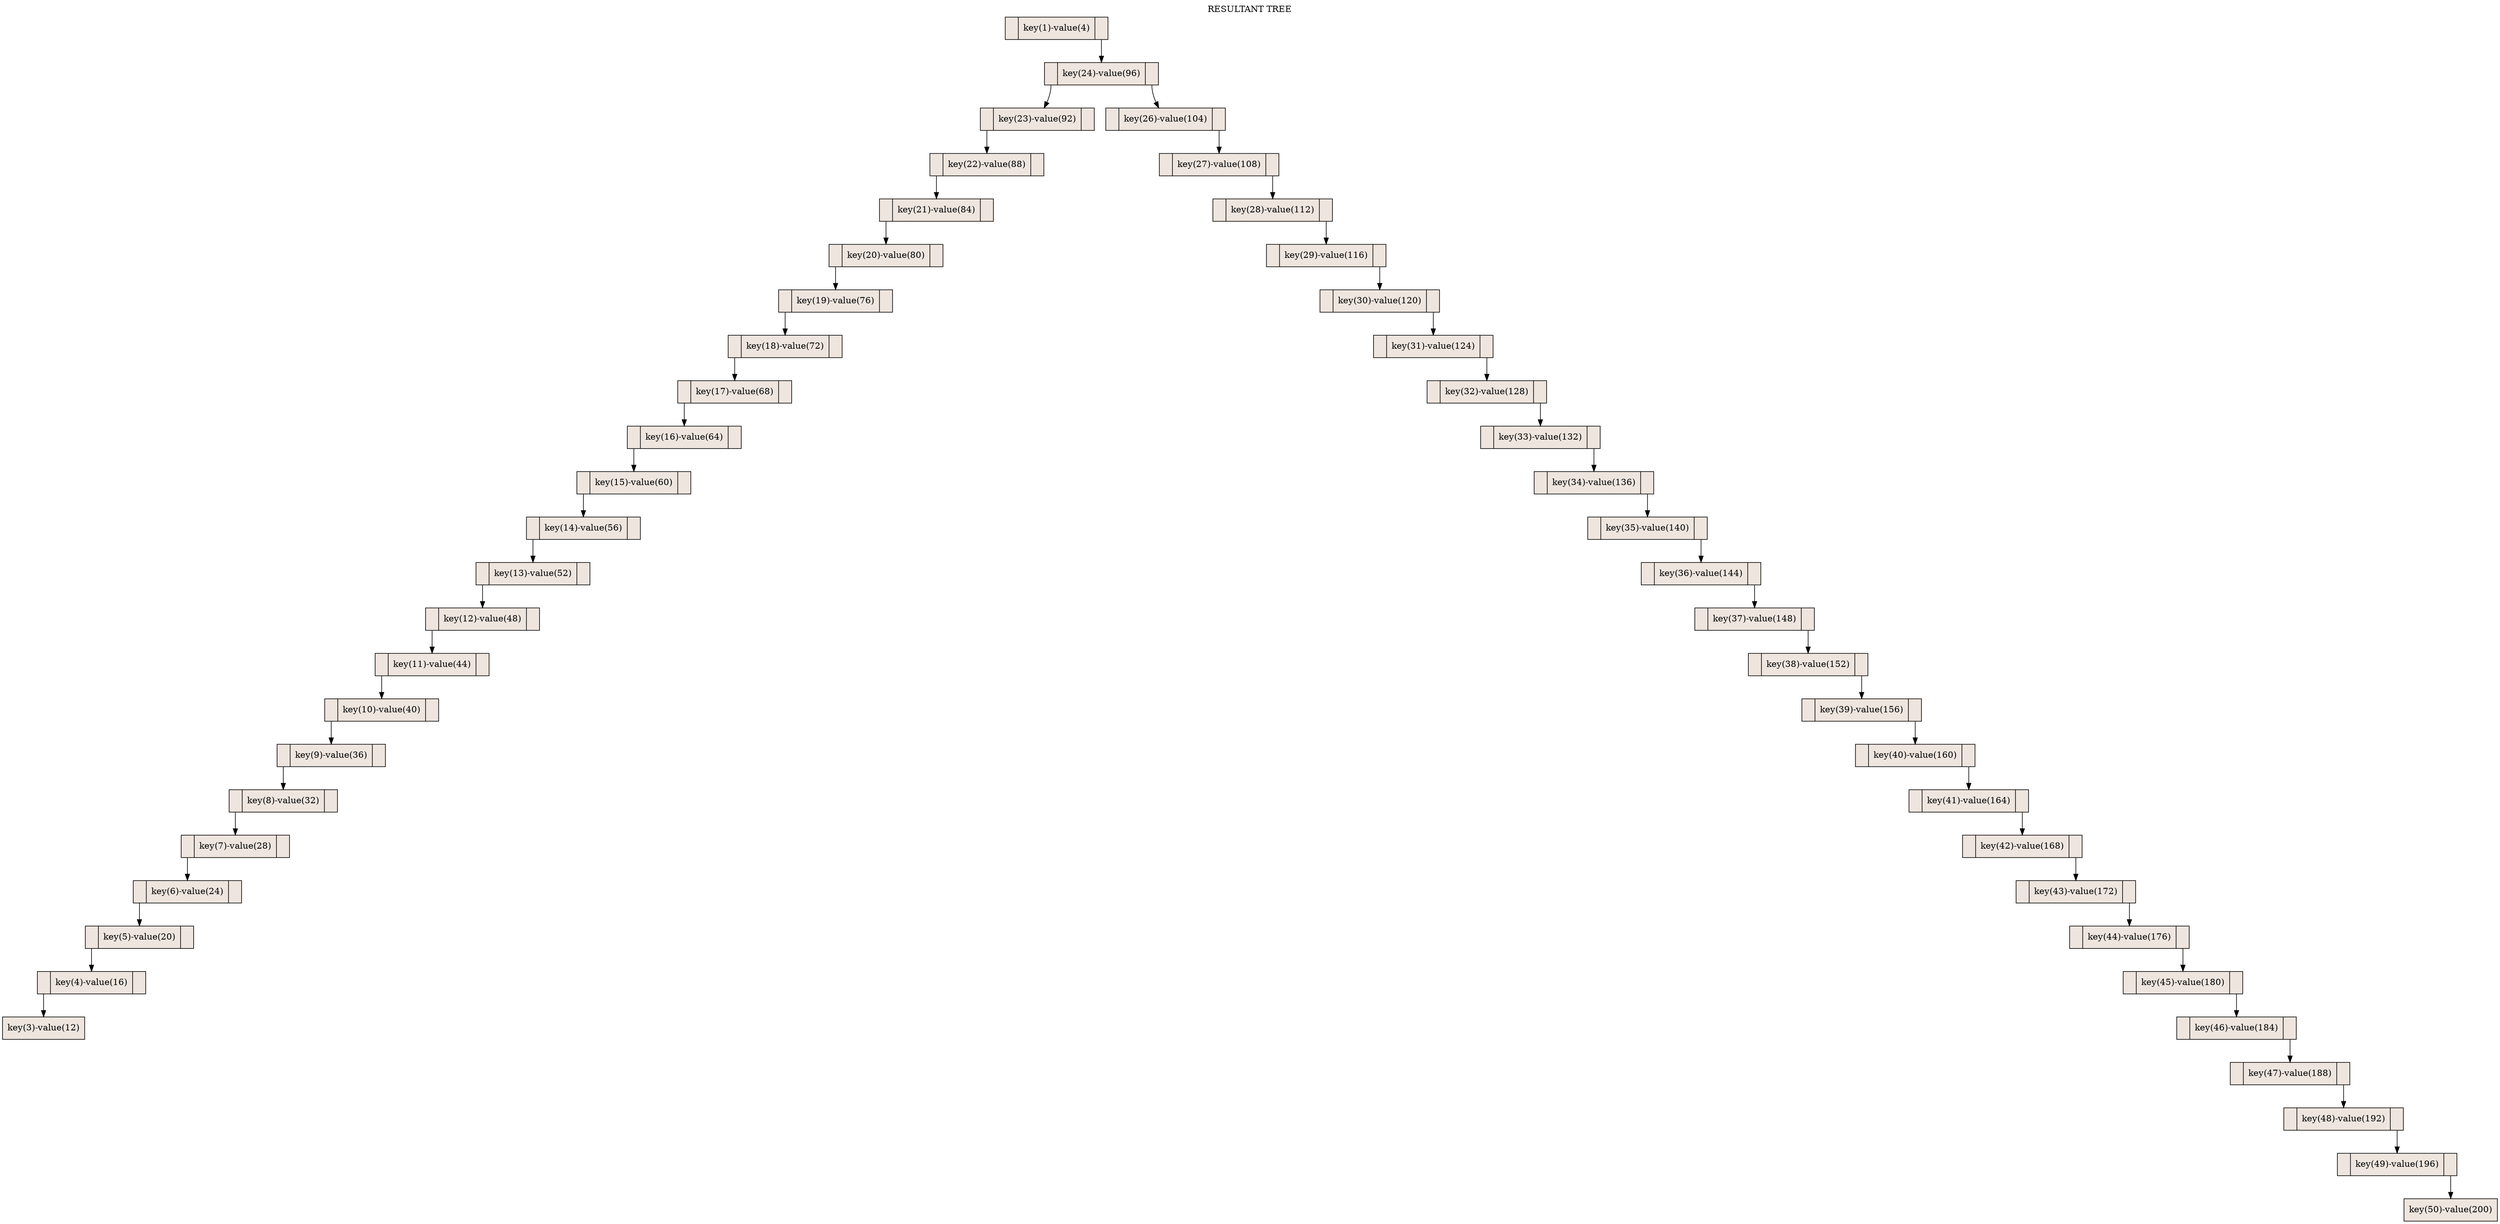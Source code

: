 digraph grafica{
labelloc="t";label ="RESULTANT TREE
"rankdir=TB;
node [shape = record, style=filled, fillcolor=seashell2];
nodo1 [ label ="<C0>|key(1)-value(4)|<C1>"];
nodo24 [ label ="<C0>|key(24)-value(96)|<C1>"];
nodo23 [ label ="<C0>|key(23)-value(92)|<C1>"];
nodo22 [ label ="<C0>|key(22)-value(88)|<C1>"];
nodo21 [ label ="<C0>|key(21)-value(84)|<C1>"];
nodo20 [ label ="<C0>|key(20)-value(80)|<C1>"];
nodo19 [ label ="<C0>|key(19)-value(76)|<C1>"];
nodo18 [ label ="<C0>|key(18)-value(72)|<C1>"];
nodo17 [ label ="<C0>|key(17)-value(68)|<C1>"];
nodo16 [ label ="<C0>|key(16)-value(64)|<C1>"];
nodo15 [ label ="<C0>|key(15)-value(60)|<C1>"];
nodo14 [ label ="<C0>|key(14)-value(56)|<C1>"];
nodo13 [ label ="<C0>|key(13)-value(52)|<C1>"];
nodo12 [ label ="<C0>|key(12)-value(48)|<C1>"];
nodo11 [ label ="<C0>|key(11)-value(44)|<C1>"];
nodo10 [ label ="<C0>|key(10)-value(40)|<C1>"];
nodo9 [ label ="<C0>|key(9)-value(36)|<C1>"];
nodo8 [ label ="<C0>|key(8)-value(32)|<C1>"];
nodo7 [ label ="<C0>|key(7)-value(28)|<C1>"];
nodo6 [ label ="<C0>|key(6)-value(24)|<C1>"];
nodo5 [ label ="<C0>|key(5)-value(20)|<C1>"];
nodo4 [ label ="<C0>|key(4)-value(16)|<C1>"];
nodo3 [ label ="key(3)-value(12)"];
nodo4:C0->nodo3
nodo5:C0->nodo4
nodo6:C0->nodo5
nodo7:C0->nodo6
nodo8:C0->nodo7
nodo9:C0->nodo8
nodo10:C0->nodo9
nodo11:C0->nodo10
nodo12:C0->nodo11
nodo13:C0->nodo12
nodo14:C0->nodo13
nodo15:C0->nodo14
nodo16:C0->nodo15
nodo17:C0->nodo16
nodo18:C0->nodo17
nodo19:C0->nodo18
nodo20:C0->nodo19
nodo21:C0->nodo20
nodo22:C0->nodo21
nodo23:C0->nodo22
nodo24:C0->nodo23
nodo26 [ label ="<C0>|key(26)-value(104)|<C1>"];
nodo27 [ label ="<C0>|key(27)-value(108)|<C1>"];
nodo28 [ label ="<C0>|key(28)-value(112)|<C1>"];
nodo29 [ label ="<C0>|key(29)-value(116)|<C1>"];
nodo30 [ label ="<C0>|key(30)-value(120)|<C1>"];
nodo31 [ label ="<C0>|key(31)-value(124)|<C1>"];
nodo32 [ label ="<C0>|key(32)-value(128)|<C1>"];
nodo33 [ label ="<C0>|key(33)-value(132)|<C1>"];
nodo34 [ label ="<C0>|key(34)-value(136)|<C1>"];
nodo35 [ label ="<C0>|key(35)-value(140)|<C1>"];
nodo36 [ label ="<C0>|key(36)-value(144)|<C1>"];
nodo37 [ label ="<C0>|key(37)-value(148)|<C1>"];
nodo38 [ label ="<C0>|key(38)-value(152)|<C1>"];
nodo39 [ label ="<C0>|key(39)-value(156)|<C1>"];
nodo40 [ label ="<C0>|key(40)-value(160)|<C1>"];
nodo41 [ label ="<C0>|key(41)-value(164)|<C1>"];
nodo42 [ label ="<C0>|key(42)-value(168)|<C1>"];
nodo43 [ label ="<C0>|key(43)-value(172)|<C1>"];
nodo44 [ label ="<C0>|key(44)-value(176)|<C1>"];
nodo45 [ label ="<C0>|key(45)-value(180)|<C1>"];
nodo46 [ label ="<C0>|key(46)-value(184)|<C1>"];
nodo47 [ label ="<C0>|key(47)-value(188)|<C1>"];
nodo48 [ label ="<C0>|key(48)-value(192)|<C1>"];
nodo49 [ label ="<C0>|key(49)-value(196)|<C1>"];
nodo50 [ label ="key(50)-value(200)"];
nodo49:C1->nodo50
nodo48:C1->nodo49
nodo47:C1->nodo48
nodo46:C1->nodo47
nodo45:C1->nodo46
nodo44:C1->nodo45
nodo43:C1->nodo44
nodo42:C1->nodo43
nodo41:C1->nodo42
nodo40:C1->nodo41
nodo39:C1->nodo40
nodo38:C1->nodo39
nodo37:C1->nodo38
nodo36:C1->nodo37
nodo35:C1->nodo36
nodo34:C1->nodo35
nodo33:C1->nodo34
nodo32:C1->nodo33
nodo31:C1->nodo32
nodo30:C1->nodo31
nodo29:C1->nodo30
nodo28:C1->nodo29
nodo27:C1->nodo28
nodo26:C1->nodo27
nodo24:C1->nodo26
nodo1:C1->nodo24
}
